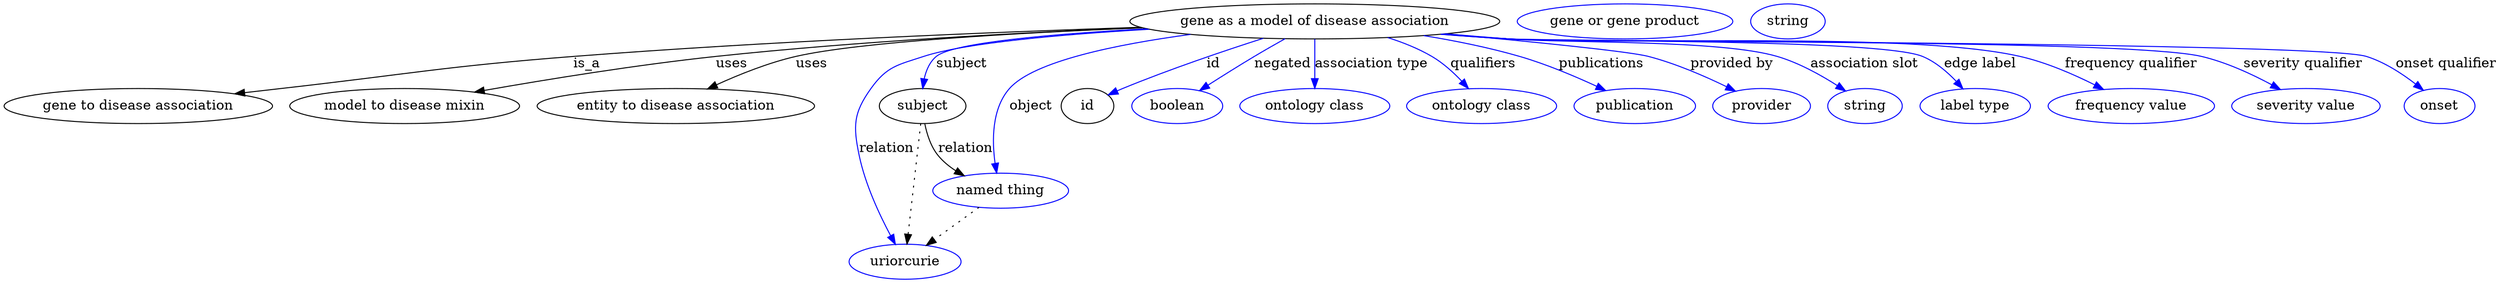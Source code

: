 digraph {
	graph [bb="0,0,2082.9,283"];
	node [label="\N"];
	"gene as a model of disease association"	 [height=0.5,
		label="gene as a model of disease association",
		pos="1102.9,265",
		width=4.0982];
	"gene to disease association"	 [height=0.5,
		pos="105.94,178",
		width=2.9428];
	"gene as a model of disease association" -> "gene to disease association"	 [label=is_a,
		lp="480.94,221.5",
		pos="e,183.23,190.35 960.98,259.97 832.54,254.7 638.29,244.92 469.94,229 358.8,218.49 331.43,211.97 220.94,196 211.98,194.71 202.64,193.31 \
193.31,191.9"];
	"model to disease mixin"	 [height=0.5,
		pos="323.94,178",
		width=2.5998];
	"gene as a model of disease association" -> "model to disease mixin"	 [label=uses,
		lp="591.94,221.5",
		pos="e,383.07,192.02 960.66,260.13 855.21,255.32 708.16,246.11 579.94,229 516.14,220.48 444.33,205.72 393.04,194.26"];
	"entity to disease association"	 [height=0.5,
		pos="544.94,178",
		width=3.0331];
	"gene as a model of disease association" -> "entity to disease association"	 [label=uses,
		lp="655.94,221.5",
		pos="e,571.88,195.62 961.12,260 848.79,254.9 701.51,245.37 643.94,229 621.93,222.74 599.11,211.37 580.93,200.95"];
	subject	 [height=0.5,
		pos="750.94,178",
		width=0.99297];
	"gene as a model of disease association" -> subject	 [color=blue,
		label=subject,
		lp="789.44,221.5",
		pos="e,752.91,196.16 969.68,257.22 884.09,251.09 786.01,241.49 769.94,229 762.7,223.37 758.22,214.68 755.45,206.06",
		style=solid];
	relation	 [color=blue,
		height=0.5,
		label=uriorcurie,
		pos="735.94,18",
		width=1.2638];
	"gene as a model of disease association" -> relation	 [color=blue,
		label=relation,
		lp="721.94,134.5",
		pos="e,728.21,36.091 967.68,257.75 887.1,252.12 793.27,242.9 754.94,229 730.26,220.05 719.33,218.58 705.94,196 690.26,169.55 696.18,157.38 \
700.94,127 705.4,98.522 716.04,67.327 724.43,45.634",
		style=solid];
	object	 [color=blue,
		height=0.5,
		label="named thing",
		pos="818.94,91",
		width=1.5346];
	"gene as a model of disease association" -> object	 [color=blue,
		label=object,
		lp="848.94,178",
		pos="e,815.58,109.04 1003.9,251.64 936.19,240.39 854.81,221.95 831.94,196 813.62,175.21 812.38,142.45 814.45,119.05",
		style=solid];
	id	 [height=0.5,
		pos="901.94,178",
		width=0.75];
	"gene as a model of disease association" -> id	 [color=blue,
		label=id,
		lp="1015.4,221.5",
		pos="e,923.53,189.09 1059.5,247.78 1026,234.27 978.73,214.7 937.94,196 936.18,195.19 934.37,194.35 932.56,193.48",
		style=solid];
	negated	 [color=blue,
		height=0.5,
		label=boolean,
		pos="984.94,178",
		width=1.0652];
	"gene as a model of disease association" -> negated	 [color=blue,
		label=negated,
		lp="1073.4,221.5",
		pos="e,1005.9,193.46 1078.8,247.18 1060,233.35 1033.9,214.12 1014,199.44",
		style=solid];
	"association type"	 [color=blue,
		height=0.5,
		label="ontology class",
		pos="1102.9,178",
		width=1.7151];
	"gene as a model of disease association" -> "association type"	 [color=blue,
		label="association type",
		lp="1146.9,221.5",
		pos="e,1102.9,196 1102.9,246.97 1102.9,235.19 1102.9,219.56 1102.9,206.16",
		style=solid];
	qualifiers	 [color=blue,
		height=0.5,
		label="ontology class",
		pos="1243.9,178",
		width=1.7151];
	"gene as a model of disease association" -> qualifiers	 [color=blue,
		label=qualifiers,
		lp="1238.9,221.5",
		pos="e,1230.1,195.97 1157.4,248.16 1170.3,243 1183.5,236.62 1194.9,229 1205.4,222.03 1215.3,212.51 1223.4,203.58",
		style=solid];
	publications	 [color=blue,
		height=0.5,
		label=publication,
		pos="1373.9,178",
		width=1.3902];
	"gene as a model of disease association" -> publications	 [color=blue,
		label=publications,
		lp="1338.4,221.5",
		pos="e,1347.1,193.27 1189.3,250.34 1215.3,244.85 1243.6,237.77 1268.9,229 1292.8,220.77 1318.2,208.51 1338.1,198.07",
		style=solid];
	"provided by"	 [color=blue,
		height=0.5,
		label=provider,
		pos="1481.9,178",
		width=1.1193];
	"gene as a model of disease association" -> "provided by"	 [color=blue,
		label="provided by",
		lp="1448.9,221.5",
		pos="e,1457.6,192.49 1209.7,252.56 1279.2,244.17 1359.8,233.8 1375.9,229 1401.4,221.41 1428.4,208.37 1448.7,197.37",
		style=solid];
	"association slot"	 [color=blue,
		height=0.5,
		label=string,
		pos="1570.9,178",
		width=0.84854];
	"gene as a model of disease association" -> "association slot"	 [color=blue,
		label="association slot",
		lp="1560.9,221.5",
		pos="e,1552.6,192.46 1208.5,252.39 1225.7,250.49 1243.3,248.62 1259.9,247 1360.2,237.26 1390,259.73 1485.9,229 1507,222.27 1528.3,209.48 \
1544.3,198.4",
		style=solid];
	"edge label"	 [color=blue,
		height=0.5,
		label="label type",
		pos="1664.9,178",
		width=1.2638];
	"gene as a model of disease association" -> "edge label"	 [color=blue,
		label="edge label",
		lp="1658.9,221.5",
		pos="e,1650.9,195.31 1206.7,252.18 1224.5,250.25 1242.7,248.43 1259.9,247 1336.9,240.6 1535.4,258.11 1606.9,229 1620.9,223.32 1633.8,\
212.8 1643.8,202.79",
		style=solid];
	"frequency qualifier"	 [color=blue,
		height=0.5,
		label="frequency value",
		pos="1795.9,178",
		width=1.8776];
	"gene as a model of disease association" -> "frequency qualifier"	 [color=blue,
		label="frequency qualifier",
		lp="1782.9,221.5",
		pos="e,1769.5,194.65 1206.3,252.07 1224.2,250.15 1242.6,248.36 1259.9,247 1355.5,239.54 1598,252.43 1690.9,229 1715.4,222.84 1740.8,210.64 \
1760.6,199.71",
		style=solid];
	"severity qualifier"	 [color=blue,
		height=0.5,
		label="severity value",
		pos="1940.9,178",
		width=1.661];
	"gene as a model of disease association" -> "severity qualifier"	 [color=blue,
		label="severity qualifier",
		lp="1924.4,221.5",
		pos="e,1915.7,194.49 1205.4,252.01 1223.6,250.06 1242.3,248.28 1259.9,247 1388.3,237.66 1714.1,260.52 1838.9,229 1863,222.93 1887.9,210.6 \
1907.1,199.59",
		style=solid];
	"onset qualifier"	 [color=blue,
		height=0.5,
		label=onset,
		pos="2051.9,178",
		width=0.81243];
	"gene as a model of disease association" -> "onset qualifier"	 [color=blue,
		label="onset qualifier",
		lp="2043.4,221.5",
		pos="e,2035.4,193.03 1205,251.96 1223.3,250.01 1242.2,248.24 1259.9,247 1339.2,241.47 1899.1,252.87 1974.9,229 1994.2,222.92 2013.2,210.44 \
2027.5,199.34",
		style=solid];
	subject -> relation	 [pos="e,737.65,36.223 749.25,159.96 746.66,132.35 741.69,79.375 738.61,46.525",
		style=dotted];
	subject -> object	 [label=relation,
		lp="790.94,134.5",
		pos="e,791.58,106.85 754.97,159.74 757.9,149.4 762.65,136.65 769.94,127 773.78,121.91 778.54,117.23 783.56,113.03"];
	"gene as a model of disease association_subject"	 [color=blue,
		height=0.5,
		label="gene or gene product",
		pos="1353.9,265",
		width=2.3651];
	object -> relation	 [pos="e,754.8,34.588 799.69,74.069 788.61,64.326 774.53,51.941 762.42,41.291",
		style=dotted];
	association_id	 [color=blue,
		height=0.5,
		label=string,
		pos="1487.9,265",
		width=0.84854];
}
